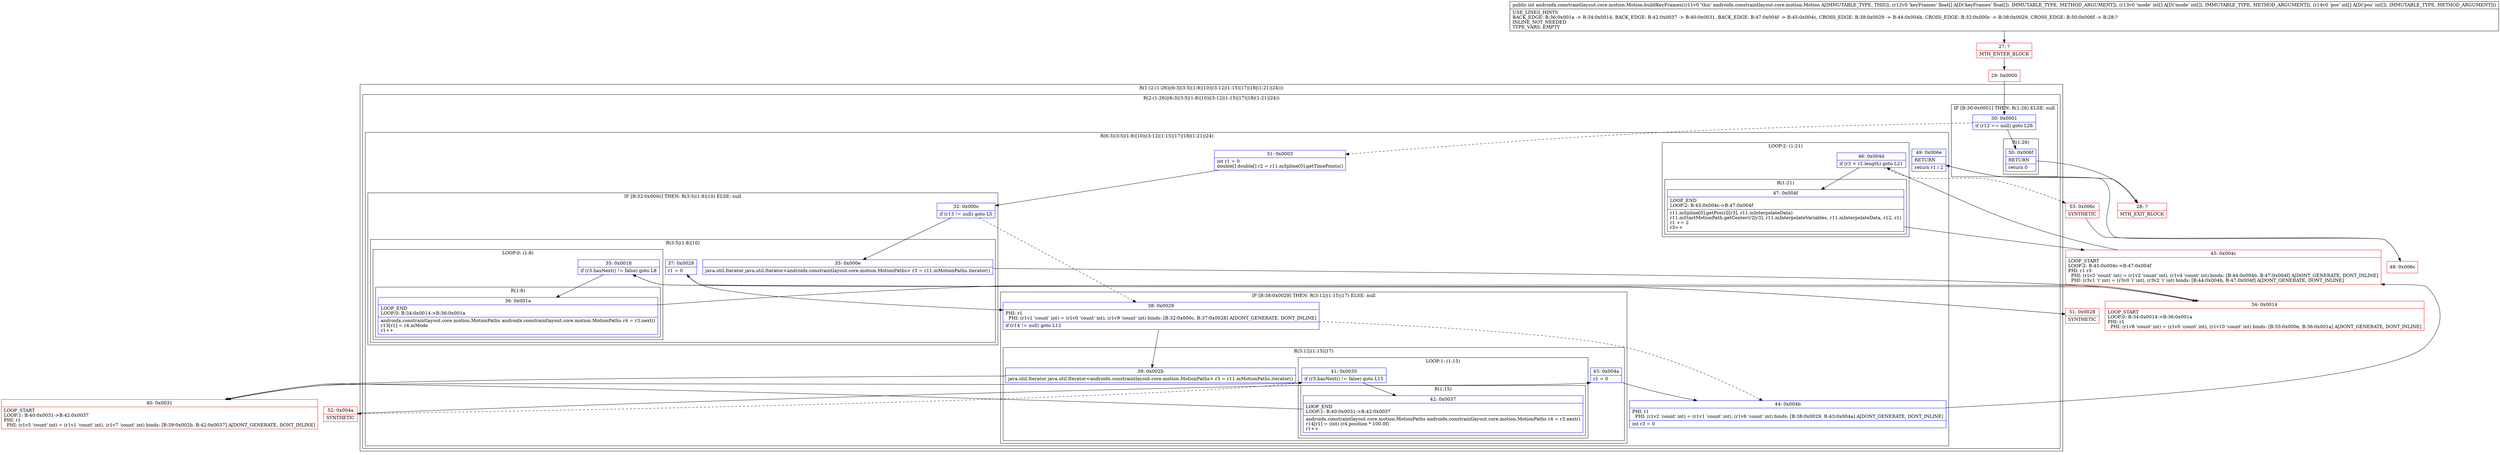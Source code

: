 digraph "CFG forandroidx.constraintlayout.core.motion.Motion.buildKeyFrames([F[I[I)I" {
subgraph cluster_Region_1561058735 {
label = "R(1:(2:(1:26)|(6:3|(3:5|(1:8)|10)|(3:12|(1:15)|17)|18|(1:21)|24)))";
node [shape=record,color=blue];
subgraph cluster_Region_1723293230 {
label = "R(2:(1:26)|(6:3|(3:5|(1:8)|10)|(3:12|(1:15)|17)|18|(1:21)|24))";
node [shape=record,color=blue];
subgraph cluster_IfRegion_1355573568 {
label = "IF [B:30:0x0001] THEN: R(1:26) ELSE: null";
node [shape=record,color=blue];
Node_30 [shape=record,label="{30\:\ 0x0001|if (r12 == null) goto L26\l}"];
subgraph cluster_Region_1248129079 {
label = "R(1:26)";
node [shape=record,color=blue];
Node_50 [shape=record,label="{50\:\ 0x006f|RETURN\l|return 0\l}"];
}
}
subgraph cluster_Region_477692375 {
label = "R(6:3|(3:5|(1:8)|10)|(3:12|(1:15)|17)|18|(1:21)|24)";
node [shape=record,color=blue];
Node_31 [shape=record,label="{31\:\ 0x0003|int r1 = 0\ldouble[] double[] r2 = r11.mSpline[0].getTimePoints()\l}"];
subgraph cluster_IfRegion_1233234545 {
label = "IF [B:32:0x000c] THEN: R(3:5|(1:8)|10) ELSE: null";
node [shape=record,color=blue];
Node_32 [shape=record,label="{32\:\ 0x000c|if (r13 != null) goto L5\l}"];
subgraph cluster_Region_261373942 {
label = "R(3:5|(1:8)|10)";
node [shape=record,color=blue];
Node_33 [shape=record,label="{33\:\ 0x000e|java.util.Iterator java.util.Iterator\<androidx.constraintlayout.core.motion.MotionPaths\> r3 = r11.mMotionPaths.iterator()\l}"];
subgraph cluster_LoopRegion_2077818558 {
label = "LOOP:0: (1:8)";
node [shape=record,color=blue];
Node_35 [shape=record,label="{35\:\ 0x0018|if (r3.hasNext() != false) goto L8\l}"];
subgraph cluster_Region_1432237078 {
label = "R(1:8)";
node [shape=record,color=blue];
Node_36 [shape=record,label="{36\:\ 0x001a|LOOP_END\lLOOP:0: B:34:0x0014\-\>B:36:0x001a\l|androidx.constraintlayout.core.motion.MotionPaths androidx.constraintlayout.core.motion.MotionPaths r4 = r3.next()\lr13[r1] = r4.mMode\lr1++\l}"];
}
}
Node_37 [shape=record,label="{37\:\ 0x0028|r1 = 0\l}"];
}
}
subgraph cluster_IfRegion_362535745 {
label = "IF [B:38:0x0029] THEN: R(3:12|(1:15)|17) ELSE: null";
node [shape=record,color=blue];
Node_38 [shape=record,label="{38\:\ 0x0029|PHI: r1 \l  PHI: (r1v1 'count' int) = (r1v0 'count' int), (r1v9 'count' int) binds: [B:32:0x000c, B:37:0x0028] A[DONT_GENERATE, DONT_INLINE]\l|if (r14 != null) goto L12\l}"];
subgraph cluster_Region_552110447 {
label = "R(3:12|(1:15)|17)";
node [shape=record,color=blue];
Node_39 [shape=record,label="{39\:\ 0x002b|java.util.Iterator java.util.Iterator\<androidx.constraintlayout.core.motion.MotionPaths\> r3 = r11.mMotionPaths.iterator()\l}"];
subgraph cluster_LoopRegion_1436352628 {
label = "LOOP:1: (1:15)";
node [shape=record,color=blue];
Node_41 [shape=record,label="{41\:\ 0x0035|if (r3.hasNext() != false) goto L15\l}"];
subgraph cluster_Region_1538779886 {
label = "R(1:15)";
node [shape=record,color=blue];
Node_42 [shape=record,label="{42\:\ 0x0037|LOOP_END\lLOOP:1: B:40:0x0031\-\>B:42:0x0037\l|androidx.constraintlayout.core.motion.MotionPaths androidx.constraintlayout.core.motion.MotionPaths r4 = r3.next()\lr14[r1] = (int) (r4.position * 100.0f)\lr1++\l}"];
}
}
Node_43 [shape=record,label="{43\:\ 0x004a|r1 = 0\l}"];
}
}
Node_44 [shape=record,label="{44\:\ 0x004b|PHI: r1 \l  PHI: (r1v2 'count' int) = (r1v1 'count' int), (r1v6 'count' int) binds: [B:38:0x0029, B:43:0x004a] A[DONT_GENERATE, DONT_INLINE]\l|int r3 = 0\l}"];
subgraph cluster_LoopRegion_823749667 {
label = "LOOP:2: (1:21)";
node [shape=record,color=blue];
Node_46 [shape=record,label="{46\:\ 0x004d|if (r3 \< r2.length) goto L21\l}"];
subgraph cluster_Region_1547749912 {
label = "R(1:21)";
node [shape=record,color=blue];
Node_47 [shape=record,label="{47\:\ 0x004f|LOOP_END\lLOOP:2: B:45:0x004c\-\>B:47:0x004f\l|r11.mSpline[0].getPos(r2[r3], r11.mInterpolateData)\lr11.mStartMotionPath.getCenter(r2[r3], r11.mInterpolateVariables, r11.mInterpolateData, r12, r1)\lr1 += 2\lr3++\l}"];
}
}
Node_49 [shape=record,label="{49\:\ 0x006e|RETURN\l|return r1 \/ 2\l}"];
}
}
}
Node_27 [shape=record,color=red,label="{27\:\ ?|MTH_ENTER_BLOCK\l}"];
Node_29 [shape=record,color=red,label="{29\:\ 0x0000}"];
Node_34 [shape=record,color=red,label="{34\:\ 0x0014|LOOP_START\lLOOP:0: B:34:0x0014\-\>B:36:0x001a\lPHI: r1 \l  PHI: (r1v8 'count' int) = (r1v0 'count' int), (r1v10 'count' int) binds: [B:33:0x000e, B:36:0x001a] A[DONT_GENERATE, DONT_INLINE]\l}"];
Node_51 [shape=record,color=red,label="{51\:\ 0x0028|SYNTHETIC\l}"];
Node_40 [shape=record,color=red,label="{40\:\ 0x0031|LOOP_START\lLOOP:1: B:40:0x0031\-\>B:42:0x0037\lPHI: r1 \l  PHI: (r1v5 'count' int) = (r1v1 'count' int), (r1v7 'count' int) binds: [B:39:0x002b, B:42:0x0037] A[DONT_GENERATE, DONT_INLINE]\l}"];
Node_52 [shape=record,color=red,label="{52\:\ 0x004a|SYNTHETIC\l}"];
Node_45 [shape=record,color=red,label="{45\:\ 0x004c|LOOP_START\lLOOP:2: B:45:0x004c\-\>B:47:0x004f\lPHI: r1 r3 \l  PHI: (r1v3 'count' int) = (r1v2 'count' int), (r1v4 'count' int) binds: [B:44:0x004b, B:47:0x004f] A[DONT_GENERATE, DONT_INLINE]\l  PHI: (r3v1 'i' int) = (r3v0 'i' int), (r3v2 'i' int) binds: [B:44:0x004b, B:47:0x004f] A[DONT_GENERATE, DONT_INLINE]\l}"];
Node_53 [shape=record,color=red,label="{53\:\ 0x006c|SYNTHETIC\l}"];
Node_48 [shape=record,color=red,label="{48\:\ 0x006c}"];
Node_28 [shape=record,color=red,label="{28\:\ ?|MTH_EXIT_BLOCK\l}"];
MethodNode[shape=record,label="{public int androidx.constraintlayout.core.motion.Motion.buildKeyFrames((r11v0 'this' androidx.constraintlayout.core.motion.Motion A[IMMUTABLE_TYPE, THIS]), (r12v0 'keyFrames' float[] A[D('keyFrames' float[]), IMMUTABLE_TYPE, METHOD_ARGUMENT]), (r13v0 'mode' int[] A[D('mode' int[]), IMMUTABLE_TYPE, METHOD_ARGUMENT]), (r14v0 'pos' int[] A[D('pos' int[]), IMMUTABLE_TYPE, METHOD_ARGUMENT]))  | USE_LINES_HINTS\lBACK_EDGE: B:36:0x001a \-\> B:34:0x0014, BACK_EDGE: B:42:0x0037 \-\> B:40:0x0031, BACK_EDGE: B:47:0x004f \-\> B:45:0x004c, CROSS_EDGE: B:38:0x0029 \-\> B:44:0x004b, CROSS_EDGE: B:32:0x000c \-\> B:38:0x0029, CROSS_EDGE: B:50:0x006f \-\> B:28:?\lINLINE_NOT_NEEDED\lTYPE_VARS: EMPTY\l}"];
MethodNode -> Node_27;Node_30 -> Node_31[style=dashed];
Node_30 -> Node_50;
Node_50 -> Node_28;
Node_31 -> Node_32;
Node_32 -> Node_33;
Node_32 -> Node_38[style=dashed];
Node_33 -> Node_34;
Node_35 -> Node_36;
Node_35 -> Node_51[style=dashed];
Node_36 -> Node_34;
Node_37 -> Node_38;
Node_38 -> Node_39;
Node_38 -> Node_44[style=dashed];
Node_39 -> Node_40;
Node_41 -> Node_42;
Node_41 -> Node_52[style=dashed];
Node_42 -> Node_40;
Node_43 -> Node_44;
Node_44 -> Node_45;
Node_46 -> Node_47;
Node_46 -> Node_53[style=dashed];
Node_47 -> Node_45;
Node_49 -> Node_28;
Node_27 -> Node_29;
Node_29 -> Node_30;
Node_34 -> Node_35;
Node_51 -> Node_37;
Node_40 -> Node_41;
Node_52 -> Node_43;
Node_45 -> Node_46;
Node_53 -> Node_48;
Node_48 -> Node_49;
}

